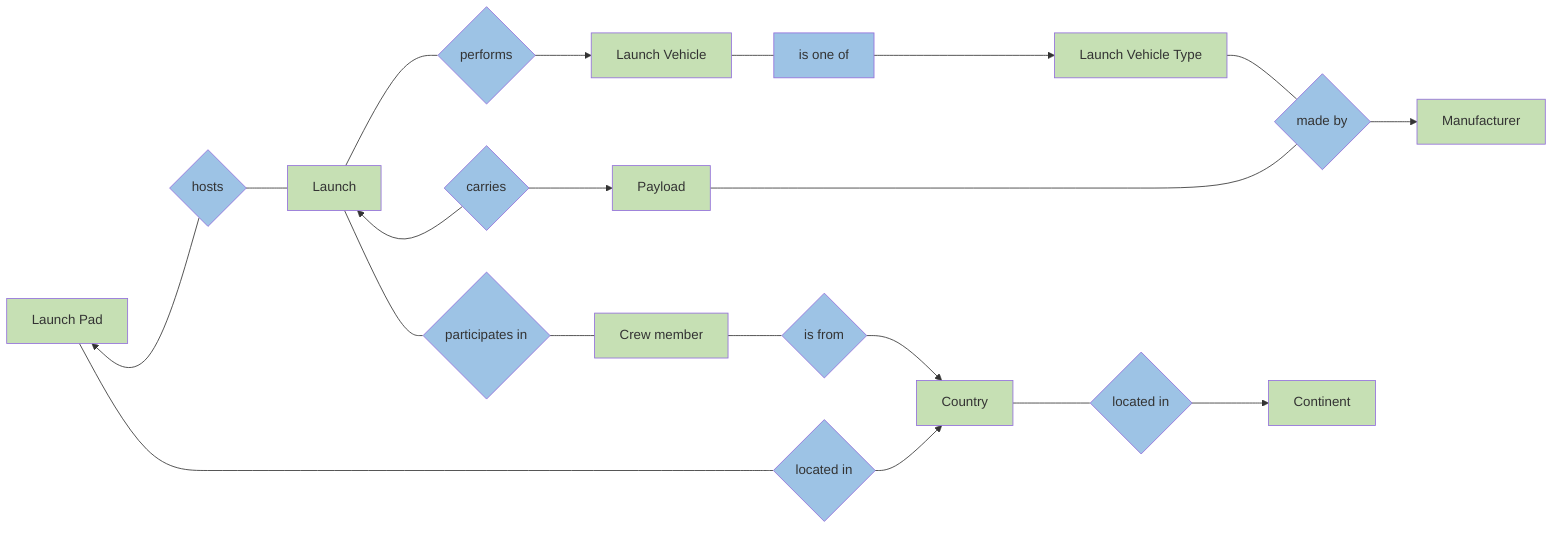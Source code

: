 graph LR
    %% ===
    %% LAUNCHPAD
    %% ---
    %% Rule: A launchpad hosts multiple launches over time, and each launch is hosted by exactly one launchpad. Therefore, Launchpads will be created in the database even before the first launch is hosted there.
    %% Rule: A launchpad is located in a country, and a country, in turn, is located on a continent.
    %% Rule: Each launchpad has a name and a location.
    LP[Launch Pad]:::entity ~~~ H{hosts}:::relation --> LP
    LP --- Lli{located in}:::relation

    %% ===
    %% LAUNCH
    %% ---
    %% Rule: A launch requires a launchpad that hosts it, a launch vehicle (the rocket), and the payload.
    %% Rule: For a launch, the date, time and name should be recorded as well as whether it is a crewed launch or not.
    %% Rule: Each launch is performed by a launch vehicle. The serial number for the launch vehicle should be recorded. A launch vehicle can perform multiple launches over time.
    H --- L[Launch]:::entity
    L --- Pl{performs}:::relation
    L ~~~ Cp{carries}:::relation --> L
    L --- Pa

    %% ===
    %% LAUNCH VEHICLE
    %% ---
    Pl --> LV[Launch Vehicle]:::entity
    LV --- Isa[is one of]:::relation

    %% ===
    %% LAUNCH VEHICLE TYPE
    %% ---
    %% Rule: Each launch vehicle is of a specific launch vehicle type. The name, maximum thrust and whether it is reusable need to be recorded for the launch vehicle type.
    %% Rule: A specific manufacturer makes each launch vehicle type, and a manufacturer can make many different launch vehicle types.
    LVT[Launch Vehicle Type]:::entity --- Mb{made by}:::relation
    Isa ---> LVT

    %% ===
    %% PAYLOAD
    %% ---
    %% Rule: Each launch carries one payload, and a payload is only carried by one launch.
    %% Rule: A manufacturer also makes each payload, and a manufacturer can make many different payloads over time.
    Cp --> P[Payload]:::entity
    P --- Mb

    %% ===
    %% Manufacturer
    %% ---
    %% Rule: A manufacturer also makes each payload, and a manufacturer can make many different payloads over time.
    %% Rule: A specific manufacturer makes each launch vehicle type, and a manufacturer can make many different launch vehicle types.
    Mb --> M[Manufacturer]:::entity

    %% ===
    %% CREW
    %% ---
    %% Rule: Multiple crew members can be carried on a crewed launch, and each crew member can be carried on multiple launches over time.
    %% Rule: Each crew member has a nationality (the country they come from), and their name and surname also need to be recorded.
    %% Rule: Crew members can appear in the database before they launch for the first time
    Pa{participates in}:::relation --- C[Crew member]:::entity
    C --- If{is from}:::relation

    %% ===
    %% COUNTRY
    %% ---
    %% Rule: Each crew member has a nationality (the country they come from), and their name and surname also need to be recorded.
    %% Rule: A launchpad is located in a country, and a country, in turn, is located on a continent.
    If --> Cu
    Lli --> Cu
    Cu[Country]:::entity --- Li{located in}:::relation
    Li --> Co[Continent]:::entity

    %% ===
    %% STYLES
    %% ---
    classDef entity,weakEntity fill:#c6e0b4;
    classDef relation,weakRelation fill:#9dc3e5;
    classDef attr,subAttr,derAttr fill:#fbf49b;
    classDef subAttr,derAttr stroke:red;
    classDef derAttr stroke-dasharray: 10 5;
    classDef pk text-decoration: underline;
    %% optional attr links
    %% FIXME: change numbers to correct links below & uncomment
    %% linkStyle 1,4,26,39,45,51,65 stroke:red, stroke-dasharray: 10 5;